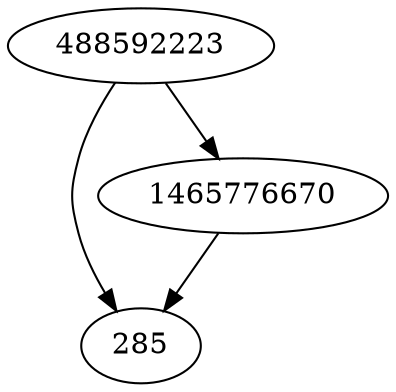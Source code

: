 strict digraph  {
285;
1465776670;
488592223;
1465776670 -> 285;
488592223 -> 285;
488592223 -> 1465776670;
}
